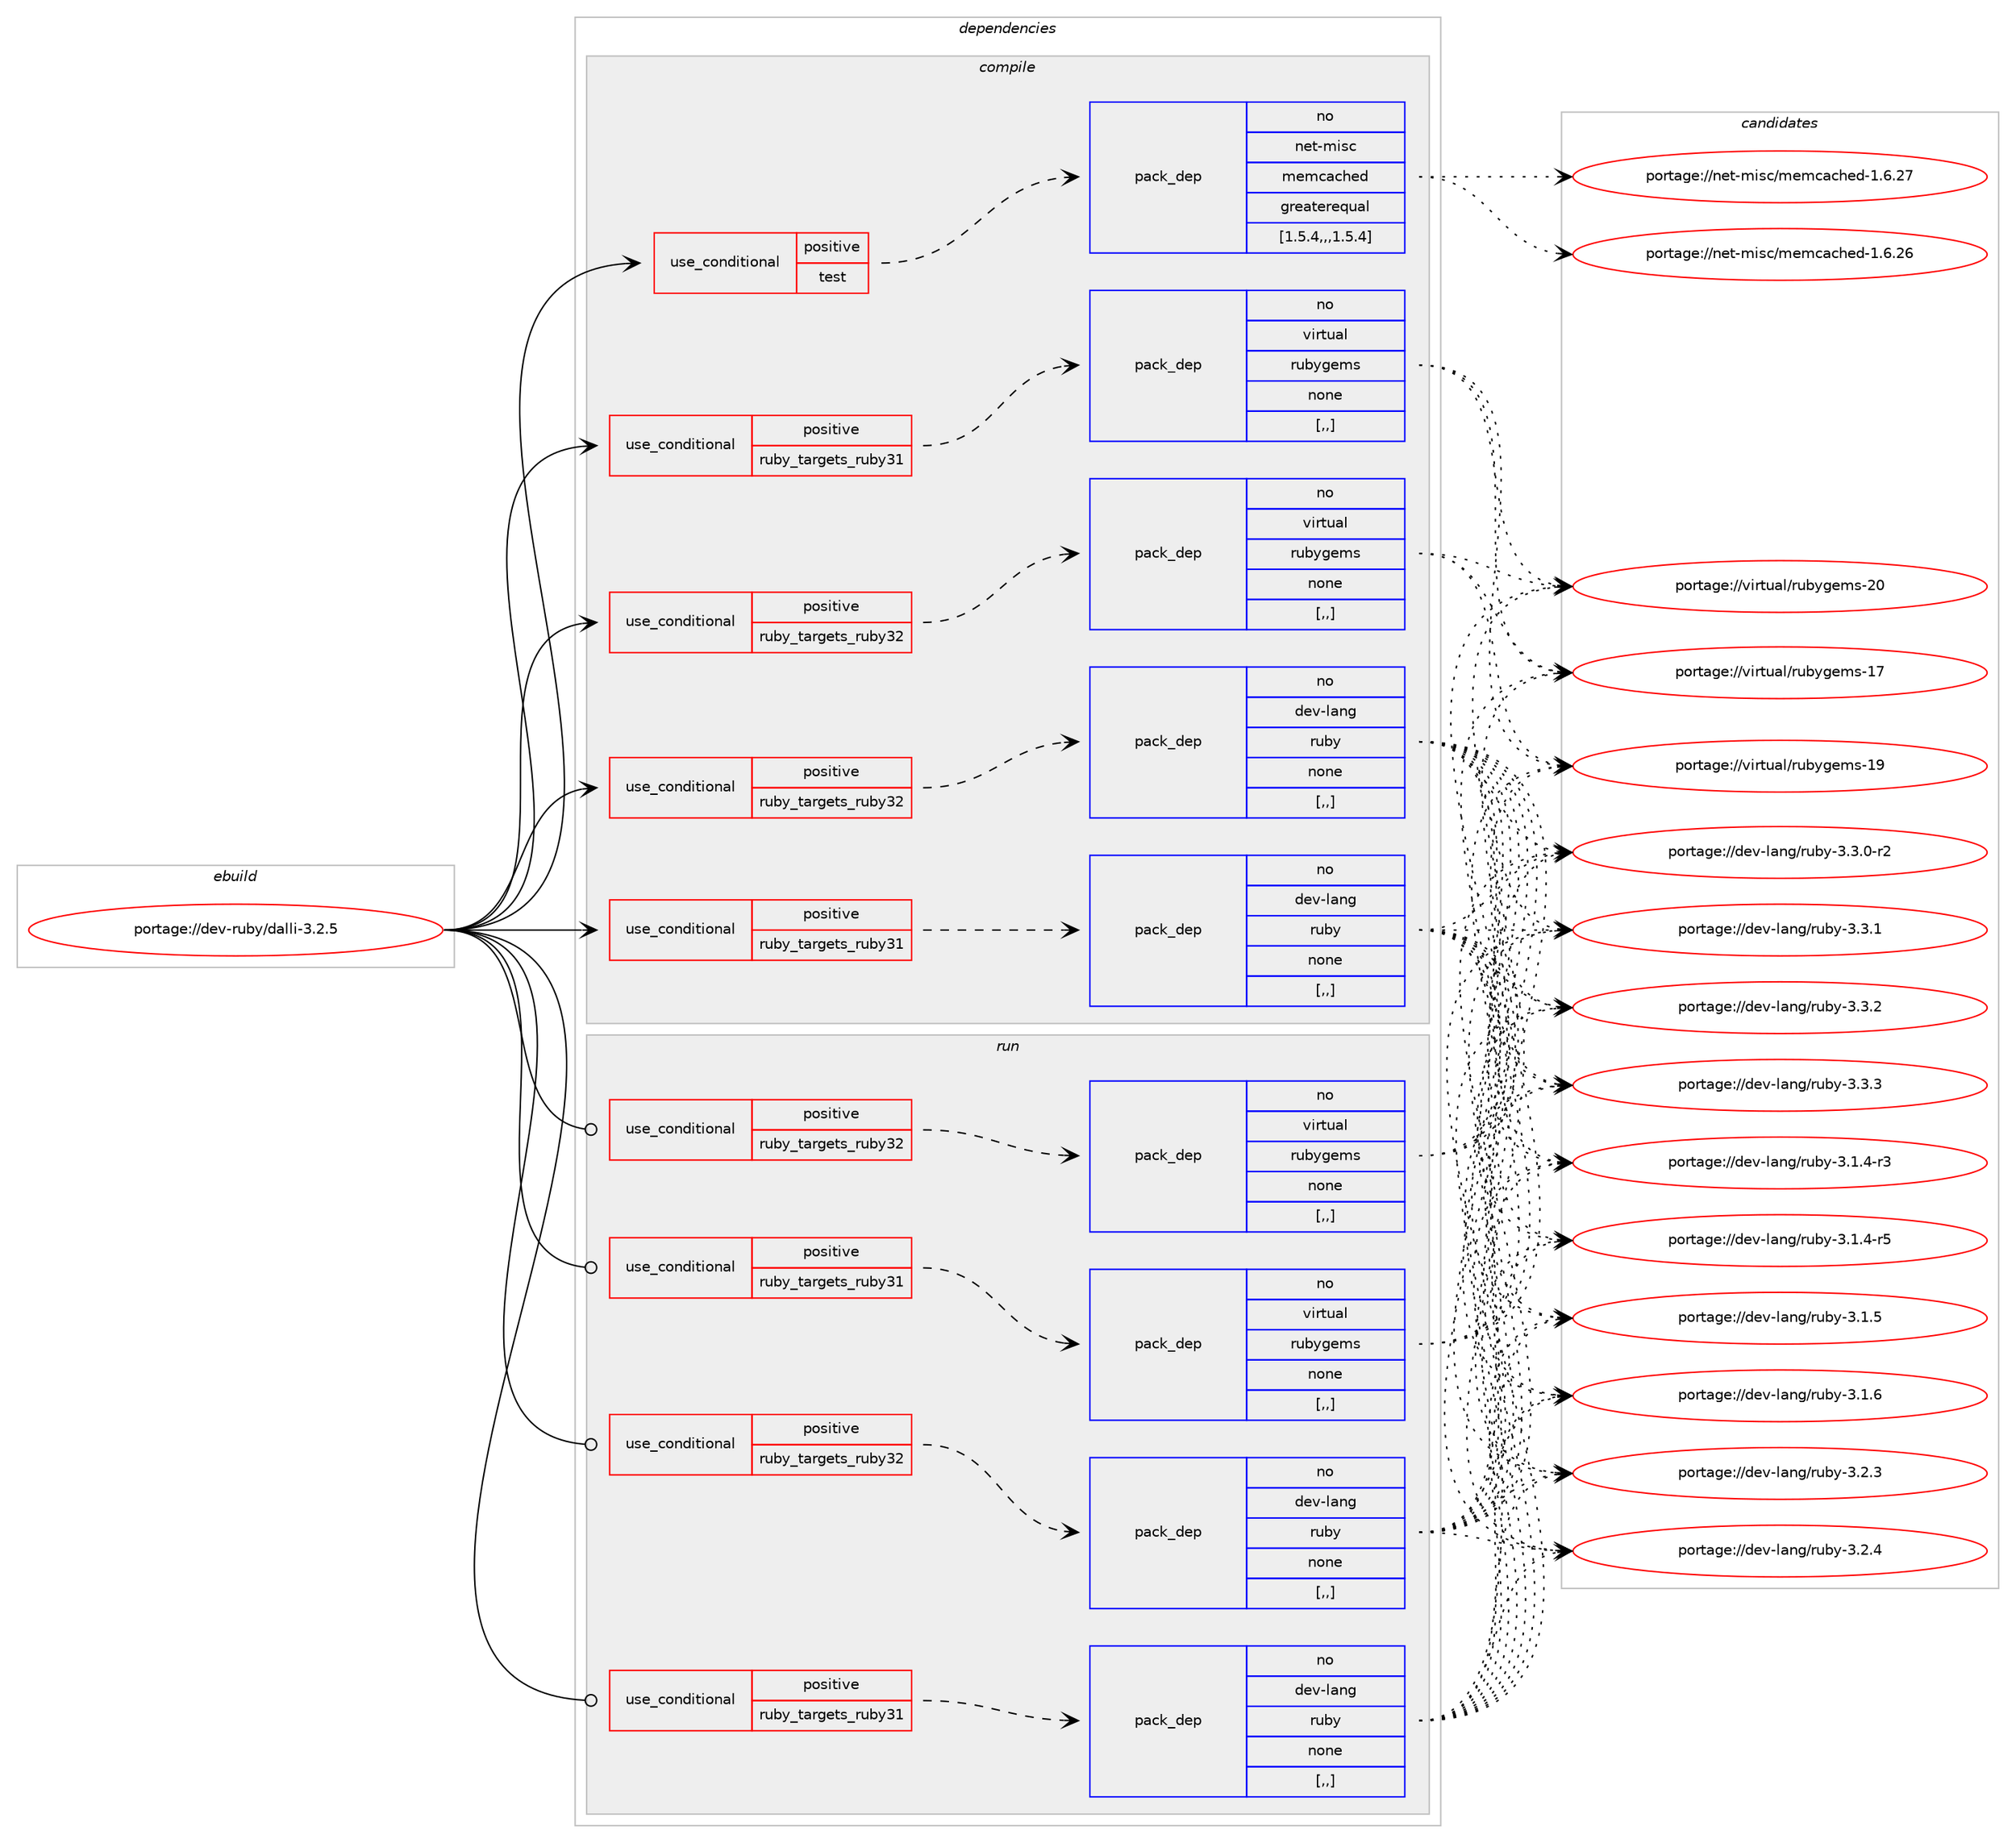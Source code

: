 digraph prolog {

# *************
# Graph options
# *************

newrank=true;
concentrate=true;
compound=true;
graph [rankdir=LR,fontname=Helvetica,fontsize=10,ranksep=1.5];#, ranksep=2.5, nodesep=0.2];
edge  [arrowhead=vee];
node  [fontname=Helvetica,fontsize=10];

# **********
# The ebuild
# **********

subgraph cluster_leftcol {
color=gray;
rank=same;
label=<<i>ebuild</i>>;
id [label="portage://dev-ruby/dalli-3.2.5", color=red, width=4, href="../dev-ruby/dalli-3.2.5.svg"];
}

# ****************
# The dependencies
# ****************

subgraph cluster_midcol {
color=gray;
label=<<i>dependencies</i>>;
subgraph cluster_compile {
fillcolor="#eeeeee";
style=filled;
label=<<i>compile</i>>;
subgraph cond45107 {
dependency176892 [label=<<TABLE BORDER="0" CELLBORDER="1" CELLSPACING="0" CELLPADDING="4"><TR><TD ROWSPAN="3" CELLPADDING="10">use_conditional</TD></TR><TR><TD>positive</TD></TR><TR><TD>ruby_targets_ruby31</TD></TR></TABLE>>, shape=none, color=red];
subgraph pack130522 {
dependency176893 [label=<<TABLE BORDER="0" CELLBORDER="1" CELLSPACING="0" CELLPADDING="4" WIDTH="220"><TR><TD ROWSPAN="6" CELLPADDING="30">pack_dep</TD></TR><TR><TD WIDTH="110">no</TD></TR><TR><TD>dev-lang</TD></TR><TR><TD>ruby</TD></TR><TR><TD>none</TD></TR><TR><TD>[,,]</TD></TR></TABLE>>, shape=none, color=blue];
}
dependency176892:e -> dependency176893:w [weight=20,style="dashed",arrowhead="vee"];
}
id:e -> dependency176892:w [weight=20,style="solid",arrowhead="vee"];
subgraph cond45108 {
dependency176894 [label=<<TABLE BORDER="0" CELLBORDER="1" CELLSPACING="0" CELLPADDING="4"><TR><TD ROWSPAN="3" CELLPADDING="10">use_conditional</TD></TR><TR><TD>positive</TD></TR><TR><TD>ruby_targets_ruby31</TD></TR></TABLE>>, shape=none, color=red];
subgraph pack130523 {
dependency176895 [label=<<TABLE BORDER="0" CELLBORDER="1" CELLSPACING="0" CELLPADDING="4" WIDTH="220"><TR><TD ROWSPAN="6" CELLPADDING="30">pack_dep</TD></TR><TR><TD WIDTH="110">no</TD></TR><TR><TD>virtual</TD></TR><TR><TD>rubygems</TD></TR><TR><TD>none</TD></TR><TR><TD>[,,]</TD></TR></TABLE>>, shape=none, color=blue];
}
dependency176894:e -> dependency176895:w [weight=20,style="dashed",arrowhead="vee"];
}
id:e -> dependency176894:w [weight=20,style="solid",arrowhead="vee"];
subgraph cond45109 {
dependency176896 [label=<<TABLE BORDER="0" CELLBORDER="1" CELLSPACING="0" CELLPADDING="4"><TR><TD ROWSPAN="3" CELLPADDING="10">use_conditional</TD></TR><TR><TD>positive</TD></TR><TR><TD>ruby_targets_ruby32</TD></TR></TABLE>>, shape=none, color=red];
subgraph pack130524 {
dependency176897 [label=<<TABLE BORDER="0" CELLBORDER="1" CELLSPACING="0" CELLPADDING="4" WIDTH="220"><TR><TD ROWSPAN="6" CELLPADDING="30">pack_dep</TD></TR><TR><TD WIDTH="110">no</TD></TR><TR><TD>dev-lang</TD></TR><TR><TD>ruby</TD></TR><TR><TD>none</TD></TR><TR><TD>[,,]</TD></TR></TABLE>>, shape=none, color=blue];
}
dependency176896:e -> dependency176897:w [weight=20,style="dashed",arrowhead="vee"];
}
id:e -> dependency176896:w [weight=20,style="solid",arrowhead="vee"];
subgraph cond45110 {
dependency176898 [label=<<TABLE BORDER="0" CELLBORDER="1" CELLSPACING="0" CELLPADDING="4"><TR><TD ROWSPAN="3" CELLPADDING="10">use_conditional</TD></TR><TR><TD>positive</TD></TR><TR><TD>ruby_targets_ruby32</TD></TR></TABLE>>, shape=none, color=red];
subgraph pack130525 {
dependency176899 [label=<<TABLE BORDER="0" CELLBORDER="1" CELLSPACING="0" CELLPADDING="4" WIDTH="220"><TR><TD ROWSPAN="6" CELLPADDING="30">pack_dep</TD></TR><TR><TD WIDTH="110">no</TD></TR><TR><TD>virtual</TD></TR><TR><TD>rubygems</TD></TR><TR><TD>none</TD></TR><TR><TD>[,,]</TD></TR></TABLE>>, shape=none, color=blue];
}
dependency176898:e -> dependency176899:w [weight=20,style="dashed",arrowhead="vee"];
}
id:e -> dependency176898:w [weight=20,style="solid",arrowhead="vee"];
subgraph cond45111 {
dependency176900 [label=<<TABLE BORDER="0" CELLBORDER="1" CELLSPACING="0" CELLPADDING="4"><TR><TD ROWSPAN="3" CELLPADDING="10">use_conditional</TD></TR><TR><TD>positive</TD></TR><TR><TD>test</TD></TR></TABLE>>, shape=none, color=red];
subgraph pack130526 {
dependency176901 [label=<<TABLE BORDER="0" CELLBORDER="1" CELLSPACING="0" CELLPADDING="4" WIDTH="220"><TR><TD ROWSPAN="6" CELLPADDING="30">pack_dep</TD></TR><TR><TD WIDTH="110">no</TD></TR><TR><TD>net-misc</TD></TR><TR><TD>memcached</TD></TR><TR><TD>greaterequal</TD></TR><TR><TD>[1.5.4,,,1.5.4]</TD></TR></TABLE>>, shape=none, color=blue];
}
dependency176900:e -> dependency176901:w [weight=20,style="dashed",arrowhead="vee"];
}
id:e -> dependency176900:w [weight=20,style="solid",arrowhead="vee"];
}
subgraph cluster_compileandrun {
fillcolor="#eeeeee";
style=filled;
label=<<i>compile and run</i>>;
}
subgraph cluster_run {
fillcolor="#eeeeee";
style=filled;
label=<<i>run</i>>;
subgraph cond45112 {
dependency176902 [label=<<TABLE BORDER="0" CELLBORDER="1" CELLSPACING="0" CELLPADDING="4"><TR><TD ROWSPAN="3" CELLPADDING="10">use_conditional</TD></TR><TR><TD>positive</TD></TR><TR><TD>ruby_targets_ruby31</TD></TR></TABLE>>, shape=none, color=red];
subgraph pack130527 {
dependency176903 [label=<<TABLE BORDER="0" CELLBORDER="1" CELLSPACING="0" CELLPADDING="4" WIDTH="220"><TR><TD ROWSPAN="6" CELLPADDING="30">pack_dep</TD></TR><TR><TD WIDTH="110">no</TD></TR><TR><TD>dev-lang</TD></TR><TR><TD>ruby</TD></TR><TR><TD>none</TD></TR><TR><TD>[,,]</TD></TR></TABLE>>, shape=none, color=blue];
}
dependency176902:e -> dependency176903:w [weight=20,style="dashed",arrowhead="vee"];
}
id:e -> dependency176902:w [weight=20,style="solid",arrowhead="odot"];
subgraph cond45113 {
dependency176904 [label=<<TABLE BORDER="0" CELLBORDER="1" CELLSPACING="0" CELLPADDING="4"><TR><TD ROWSPAN="3" CELLPADDING="10">use_conditional</TD></TR><TR><TD>positive</TD></TR><TR><TD>ruby_targets_ruby31</TD></TR></TABLE>>, shape=none, color=red];
subgraph pack130528 {
dependency176905 [label=<<TABLE BORDER="0" CELLBORDER="1" CELLSPACING="0" CELLPADDING="4" WIDTH="220"><TR><TD ROWSPAN="6" CELLPADDING="30">pack_dep</TD></TR><TR><TD WIDTH="110">no</TD></TR><TR><TD>virtual</TD></TR><TR><TD>rubygems</TD></TR><TR><TD>none</TD></TR><TR><TD>[,,]</TD></TR></TABLE>>, shape=none, color=blue];
}
dependency176904:e -> dependency176905:w [weight=20,style="dashed",arrowhead="vee"];
}
id:e -> dependency176904:w [weight=20,style="solid",arrowhead="odot"];
subgraph cond45114 {
dependency176906 [label=<<TABLE BORDER="0" CELLBORDER="1" CELLSPACING="0" CELLPADDING="4"><TR><TD ROWSPAN="3" CELLPADDING="10">use_conditional</TD></TR><TR><TD>positive</TD></TR><TR><TD>ruby_targets_ruby32</TD></TR></TABLE>>, shape=none, color=red];
subgraph pack130529 {
dependency176907 [label=<<TABLE BORDER="0" CELLBORDER="1" CELLSPACING="0" CELLPADDING="4" WIDTH="220"><TR><TD ROWSPAN="6" CELLPADDING="30">pack_dep</TD></TR><TR><TD WIDTH="110">no</TD></TR><TR><TD>dev-lang</TD></TR><TR><TD>ruby</TD></TR><TR><TD>none</TD></TR><TR><TD>[,,]</TD></TR></TABLE>>, shape=none, color=blue];
}
dependency176906:e -> dependency176907:w [weight=20,style="dashed",arrowhead="vee"];
}
id:e -> dependency176906:w [weight=20,style="solid",arrowhead="odot"];
subgraph cond45115 {
dependency176908 [label=<<TABLE BORDER="0" CELLBORDER="1" CELLSPACING="0" CELLPADDING="4"><TR><TD ROWSPAN="3" CELLPADDING="10">use_conditional</TD></TR><TR><TD>positive</TD></TR><TR><TD>ruby_targets_ruby32</TD></TR></TABLE>>, shape=none, color=red];
subgraph pack130530 {
dependency176909 [label=<<TABLE BORDER="0" CELLBORDER="1" CELLSPACING="0" CELLPADDING="4" WIDTH="220"><TR><TD ROWSPAN="6" CELLPADDING="30">pack_dep</TD></TR><TR><TD WIDTH="110">no</TD></TR><TR><TD>virtual</TD></TR><TR><TD>rubygems</TD></TR><TR><TD>none</TD></TR><TR><TD>[,,]</TD></TR></TABLE>>, shape=none, color=blue];
}
dependency176908:e -> dependency176909:w [weight=20,style="dashed",arrowhead="vee"];
}
id:e -> dependency176908:w [weight=20,style="solid",arrowhead="odot"];
}
}

# **************
# The candidates
# **************

subgraph cluster_choices {
rank=same;
color=gray;
label=<<i>candidates</i>>;

subgraph choice130522 {
color=black;
nodesep=1;
choice100101118451089711010347114117981214551464946524511451 [label="portage://dev-lang/ruby-3.1.4-r3", color=red, width=4,href="../dev-lang/ruby-3.1.4-r3.svg"];
choice100101118451089711010347114117981214551464946524511453 [label="portage://dev-lang/ruby-3.1.4-r5", color=red, width=4,href="../dev-lang/ruby-3.1.4-r5.svg"];
choice10010111845108971101034711411798121455146494653 [label="portage://dev-lang/ruby-3.1.5", color=red, width=4,href="../dev-lang/ruby-3.1.5.svg"];
choice10010111845108971101034711411798121455146494654 [label="portage://dev-lang/ruby-3.1.6", color=red, width=4,href="../dev-lang/ruby-3.1.6.svg"];
choice10010111845108971101034711411798121455146504651 [label="portage://dev-lang/ruby-3.2.3", color=red, width=4,href="../dev-lang/ruby-3.2.3.svg"];
choice10010111845108971101034711411798121455146504652 [label="portage://dev-lang/ruby-3.2.4", color=red, width=4,href="../dev-lang/ruby-3.2.4.svg"];
choice100101118451089711010347114117981214551465146484511450 [label="portage://dev-lang/ruby-3.3.0-r2", color=red, width=4,href="../dev-lang/ruby-3.3.0-r2.svg"];
choice10010111845108971101034711411798121455146514649 [label="portage://dev-lang/ruby-3.3.1", color=red, width=4,href="../dev-lang/ruby-3.3.1.svg"];
choice10010111845108971101034711411798121455146514650 [label="portage://dev-lang/ruby-3.3.2", color=red, width=4,href="../dev-lang/ruby-3.3.2.svg"];
choice10010111845108971101034711411798121455146514651 [label="portage://dev-lang/ruby-3.3.3", color=red, width=4,href="../dev-lang/ruby-3.3.3.svg"];
dependency176893:e -> choice100101118451089711010347114117981214551464946524511451:w [style=dotted,weight="100"];
dependency176893:e -> choice100101118451089711010347114117981214551464946524511453:w [style=dotted,weight="100"];
dependency176893:e -> choice10010111845108971101034711411798121455146494653:w [style=dotted,weight="100"];
dependency176893:e -> choice10010111845108971101034711411798121455146494654:w [style=dotted,weight="100"];
dependency176893:e -> choice10010111845108971101034711411798121455146504651:w [style=dotted,weight="100"];
dependency176893:e -> choice10010111845108971101034711411798121455146504652:w [style=dotted,weight="100"];
dependency176893:e -> choice100101118451089711010347114117981214551465146484511450:w [style=dotted,weight="100"];
dependency176893:e -> choice10010111845108971101034711411798121455146514649:w [style=dotted,weight="100"];
dependency176893:e -> choice10010111845108971101034711411798121455146514650:w [style=dotted,weight="100"];
dependency176893:e -> choice10010111845108971101034711411798121455146514651:w [style=dotted,weight="100"];
}
subgraph choice130523 {
color=black;
nodesep=1;
choice118105114116117971084711411798121103101109115454955 [label="portage://virtual/rubygems-17", color=red, width=4,href="../virtual/rubygems-17.svg"];
choice118105114116117971084711411798121103101109115454957 [label="portage://virtual/rubygems-19", color=red, width=4,href="../virtual/rubygems-19.svg"];
choice118105114116117971084711411798121103101109115455048 [label="portage://virtual/rubygems-20", color=red, width=4,href="../virtual/rubygems-20.svg"];
dependency176895:e -> choice118105114116117971084711411798121103101109115454955:w [style=dotted,weight="100"];
dependency176895:e -> choice118105114116117971084711411798121103101109115454957:w [style=dotted,weight="100"];
dependency176895:e -> choice118105114116117971084711411798121103101109115455048:w [style=dotted,weight="100"];
}
subgraph choice130524 {
color=black;
nodesep=1;
choice100101118451089711010347114117981214551464946524511451 [label="portage://dev-lang/ruby-3.1.4-r3", color=red, width=4,href="../dev-lang/ruby-3.1.4-r3.svg"];
choice100101118451089711010347114117981214551464946524511453 [label="portage://dev-lang/ruby-3.1.4-r5", color=red, width=4,href="../dev-lang/ruby-3.1.4-r5.svg"];
choice10010111845108971101034711411798121455146494653 [label="portage://dev-lang/ruby-3.1.5", color=red, width=4,href="../dev-lang/ruby-3.1.5.svg"];
choice10010111845108971101034711411798121455146494654 [label="portage://dev-lang/ruby-3.1.6", color=red, width=4,href="../dev-lang/ruby-3.1.6.svg"];
choice10010111845108971101034711411798121455146504651 [label="portage://dev-lang/ruby-3.2.3", color=red, width=4,href="../dev-lang/ruby-3.2.3.svg"];
choice10010111845108971101034711411798121455146504652 [label="portage://dev-lang/ruby-3.2.4", color=red, width=4,href="../dev-lang/ruby-3.2.4.svg"];
choice100101118451089711010347114117981214551465146484511450 [label="portage://dev-lang/ruby-3.3.0-r2", color=red, width=4,href="../dev-lang/ruby-3.3.0-r2.svg"];
choice10010111845108971101034711411798121455146514649 [label="portage://dev-lang/ruby-3.3.1", color=red, width=4,href="../dev-lang/ruby-3.3.1.svg"];
choice10010111845108971101034711411798121455146514650 [label="portage://dev-lang/ruby-3.3.2", color=red, width=4,href="../dev-lang/ruby-3.3.2.svg"];
choice10010111845108971101034711411798121455146514651 [label="portage://dev-lang/ruby-3.3.3", color=red, width=4,href="../dev-lang/ruby-3.3.3.svg"];
dependency176897:e -> choice100101118451089711010347114117981214551464946524511451:w [style=dotted,weight="100"];
dependency176897:e -> choice100101118451089711010347114117981214551464946524511453:w [style=dotted,weight="100"];
dependency176897:e -> choice10010111845108971101034711411798121455146494653:w [style=dotted,weight="100"];
dependency176897:e -> choice10010111845108971101034711411798121455146494654:w [style=dotted,weight="100"];
dependency176897:e -> choice10010111845108971101034711411798121455146504651:w [style=dotted,weight="100"];
dependency176897:e -> choice10010111845108971101034711411798121455146504652:w [style=dotted,weight="100"];
dependency176897:e -> choice100101118451089711010347114117981214551465146484511450:w [style=dotted,weight="100"];
dependency176897:e -> choice10010111845108971101034711411798121455146514649:w [style=dotted,weight="100"];
dependency176897:e -> choice10010111845108971101034711411798121455146514650:w [style=dotted,weight="100"];
dependency176897:e -> choice10010111845108971101034711411798121455146514651:w [style=dotted,weight="100"];
}
subgraph choice130525 {
color=black;
nodesep=1;
choice118105114116117971084711411798121103101109115454955 [label="portage://virtual/rubygems-17", color=red, width=4,href="../virtual/rubygems-17.svg"];
choice118105114116117971084711411798121103101109115454957 [label="portage://virtual/rubygems-19", color=red, width=4,href="../virtual/rubygems-19.svg"];
choice118105114116117971084711411798121103101109115455048 [label="portage://virtual/rubygems-20", color=red, width=4,href="../virtual/rubygems-20.svg"];
dependency176899:e -> choice118105114116117971084711411798121103101109115454955:w [style=dotted,weight="100"];
dependency176899:e -> choice118105114116117971084711411798121103101109115454957:w [style=dotted,weight="100"];
dependency176899:e -> choice118105114116117971084711411798121103101109115455048:w [style=dotted,weight="100"];
}
subgraph choice130526 {
color=black;
nodesep=1;
choice11010111645109105115994710910110999979910410110045494654465054 [label="portage://net-misc/memcached-1.6.26", color=red, width=4,href="../net-misc/memcached-1.6.26.svg"];
choice11010111645109105115994710910110999979910410110045494654465055 [label="portage://net-misc/memcached-1.6.27", color=red, width=4,href="../net-misc/memcached-1.6.27.svg"];
dependency176901:e -> choice11010111645109105115994710910110999979910410110045494654465054:w [style=dotted,weight="100"];
dependency176901:e -> choice11010111645109105115994710910110999979910410110045494654465055:w [style=dotted,weight="100"];
}
subgraph choice130527 {
color=black;
nodesep=1;
choice100101118451089711010347114117981214551464946524511451 [label="portage://dev-lang/ruby-3.1.4-r3", color=red, width=4,href="../dev-lang/ruby-3.1.4-r3.svg"];
choice100101118451089711010347114117981214551464946524511453 [label="portage://dev-lang/ruby-3.1.4-r5", color=red, width=4,href="../dev-lang/ruby-3.1.4-r5.svg"];
choice10010111845108971101034711411798121455146494653 [label="portage://dev-lang/ruby-3.1.5", color=red, width=4,href="../dev-lang/ruby-3.1.5.svg"];
choice10010111845108971101034711411798121455146494654 [label="portage://dev-lang/ruby-3.1.6", color=red, width=4,href="../dev-lang/ruby-3.1.6.svg"];
choice10010111845108971101034711411798121455146504651 [label="portage://dev-lang/ruby-3.2.3", color=red, width=4,href="../dev-lang/ruby-3.2.3.svg"];
choice10010111845108971101034711411798121455146504652 [label="portage://dev-lang/ruby-3.2.4", color=red, width=4,href="../dev-lang/ruby-3.2.4.svg"];
choice100101118451089711010347114117981214551465146484511450 [label="portage://dev-lang/ruby-3.3.0-r2", color=red, width=4,href="../dev-lang/ruby-3.3.0-r2.svg"];
choice10010111845108971101034711411798121455146514649 [label="portage://dev-lang/ruby-3.3.1", color=red, width=4,href="../dev-lang/ruby-3.3.1.svg"];
choice10010111845108971101034711411798121455146514650 [label="portage://dev-lang/ruby-3.3.2", color=red, width=4,href="../dev-lang/ruby-3.3.2.svg"];
choice10010111845108971101034711411798121455146514651 [label="portage://dev-lang/ruby-3.3.3", color=red, width=4,href="../dev-lang/ruby-3.3.3.svg"];
dependency176903:e -> choice100101118451089711010347114117981214551464946524511451:w [style=dotted,weight="100"];
dependency176903:e -> choice100101118451089711010347114117981214551464946524511453:w [style=dotted,weight="100"];
dependency176903:e -> choice10010111845108971101034711411798121455146494653:w [style=dotted,weight="100"];
dependency176903:e -> choice10010111845108971101034711411798121455146494654:w [style=dotted,weight="100"];
dependency176903:e -> choice10010111845108971101034711411798121455146504651:w [style=dotted,weight="100"];
dependency176903:e -> choice10010111845108971101034711411798121455146504652:w [style=dotted,weight="100"];
dependency176903:e -> choice100101118451089711010347114117981214551465146484511450:w [style=dotted,weight="100"];
dependency176903:e -> choice10010111845108971101034711411798121455146514649:w [style=dotted,weight="100"];
dependency176903:e -> choice10010111845108971101034711411798121455146514650:w [style=dotted,weight="100"];
dependency176903:e -> choice10010111845108971101034711411798121455146514651:w [style=dotted,weight="100"];
}
subgraph choice130528 {
color=black;
nodesep=1;
choice118105114116117971084711411798121103101109115454955 [label="portage://virtual/rubygems-17", color=red, width=4,href="../virtual/rubygems-17.svg"];
choice118105114116117971084711411798121103101109115454957 [label="portage://virtual/rubygems-19", color=red, width=4,href="../virtual/rubygems-19.svg"];
choice118105114116117971084711411798121103101109115455048 [label="portage://virtual/rubygems-20", color=red, width=4,href="../virtual/rubygems-20.svg"];
dependency176905:e -> choice118105114116117971084711411798121103101109115454955:w [style=dotted,weight="100"];
dependency176905:e -> choice118105114116117971084711411798121103101109115454957:w [style=dotted,weight="100"];
dependency176905:e -> choice118105114116117971084711411798121103101109115455048:w [style=dotted,weight="100"];
}
subgraph choice130529 {
color=black;
nodesep=1;
choice100101118451089711010347114117981214551464946524511451 [label="portage://dev-lang/ruby-3.1.4-r3", color=red, width=4,href="../dev-lang/ruby-3.1.4-r3.svg"];
choice100101118451089711010347114117981214551464946524511453 [label="portage://dev-lang/ruby-3.1.4-r5", color=red, width=4,href="../dev-lang/ruby-3.1.4-r5.svg"];
choice10010111845108971101034711411798121455146494653 [label="portage://dev-lang/ruby-3.1.5", color=red, width=4,href="../dev-lang/ruby-3.1.5.svg"];
choice10010111845108971101034711411798121455146494654 [label="portage://dev-lang/ruby-3.1.6", color=red, width=4,href="../dev-lang/ruby-3.1.6.svg"];
choice10010111845108971101034711411798121455146504651 [label="portage://dev-lang/ruby-3.2.3", color=red, width=4,href="../dev-lang/ruby-3.2.3.svg"];
choice10010111845108971101034711411798121455146504652 [label="portage://dev-lang/ruby-3.2.4", color=red, width=4,href="../dev-lang/ruby-3.2.4.svg"];
choice100101118451089711010347114117981214551465146484511450 [label="portage://dev-lang/ruby-3.3.0-r2", color=red, width=4,href="../dev-lang/ruby-3.3.0-r2.svg"];
choice10010111845108971101034711411798121455146514649 [label="portage://dev-lang/ruby-3.3.1", color=red, width=4,href="../dev-lang/ruby-3.3.1.svg"];
choice10010111845108971101034711411798121455146514650 [label="portage://dev-lang/ruby-3.3.2", color=red, width=4,href="../dev-lang/ruby-3.3.2.svg"];
choice10010111845108971101034711411798121455146514651 [label="portage://dev-lang/ruby-3.3.3", color=red, width=4,href="../dev-lang/ruby-3.3.3.svg"];
dependency176907:e -> choice100101118451089711010347114117981214551464946524511451:w [style=dotted,weight="100"];
dependency176907:e -> choice100101118451089711010347114117981214551464946524511453:w [style=dotted,weight="100"];
dependency176907:e -> choice10010111845108971101034711411798121455146494653:w [style=dotted,weight="100"];
dependency176907:e -> choice10010111845108971101034711411798121455146494654:w [style=dotted,weight="100"];
dependency176907:e -> choice10010111845108971101034711411798121455146504651:w [style=dotted,weight="100"];
dependency176907:e -> choice10010111845108971101034711411798121455146504652:w [style=dotted,weight="100"];
dependency176907:e -> choice100101118451089711010347114117981214551465146484511450:w [style=dotted,weight="100"];
dependency176907:e -> choice10010111845108971101034711411798121455146514649:w [style=dotted,weight="100"];
dependency176907:e -> choice10010111845108971101034711411798121455146514650:w [style=dotted,weight="100"];
dependency176907:e -> choice10010111845108971101034711411798121455146514651:w [style=dotted,weight="100"];
}
subgraph choice130530 {
color=black;
nodesep=1;
choice118105114116117971084711411798121103101109115454955 [label="portage://virtual/rubygems-17", color=red, width=4,href="../virtual/rubygems-17.svg"];
choice118105114116117971084711411798121103101109115454957 [label="portage://virtual/rubygems-19", color=red, width=4,href="../virtual/rubygems-19.svg"];
choice118105114116117971084711411798121103101109115455048 [label="portage://virtual/rubygems-20", color=red, width=4,href="../virtual/rubygems-20.svg"];
dependency176909:e -> choice118105114116117971084711411798121103101109115454955:w [style=dotted,weight="100"];
dependency176909:e -> choice118105114116117971084711411798121103101109115454957:w [style=dotted,weight="100"];
dependency176909:e -> choice118105114116117971084711411798121103101109115455048:w [style=dotted,weight="100"];
}
}

}
